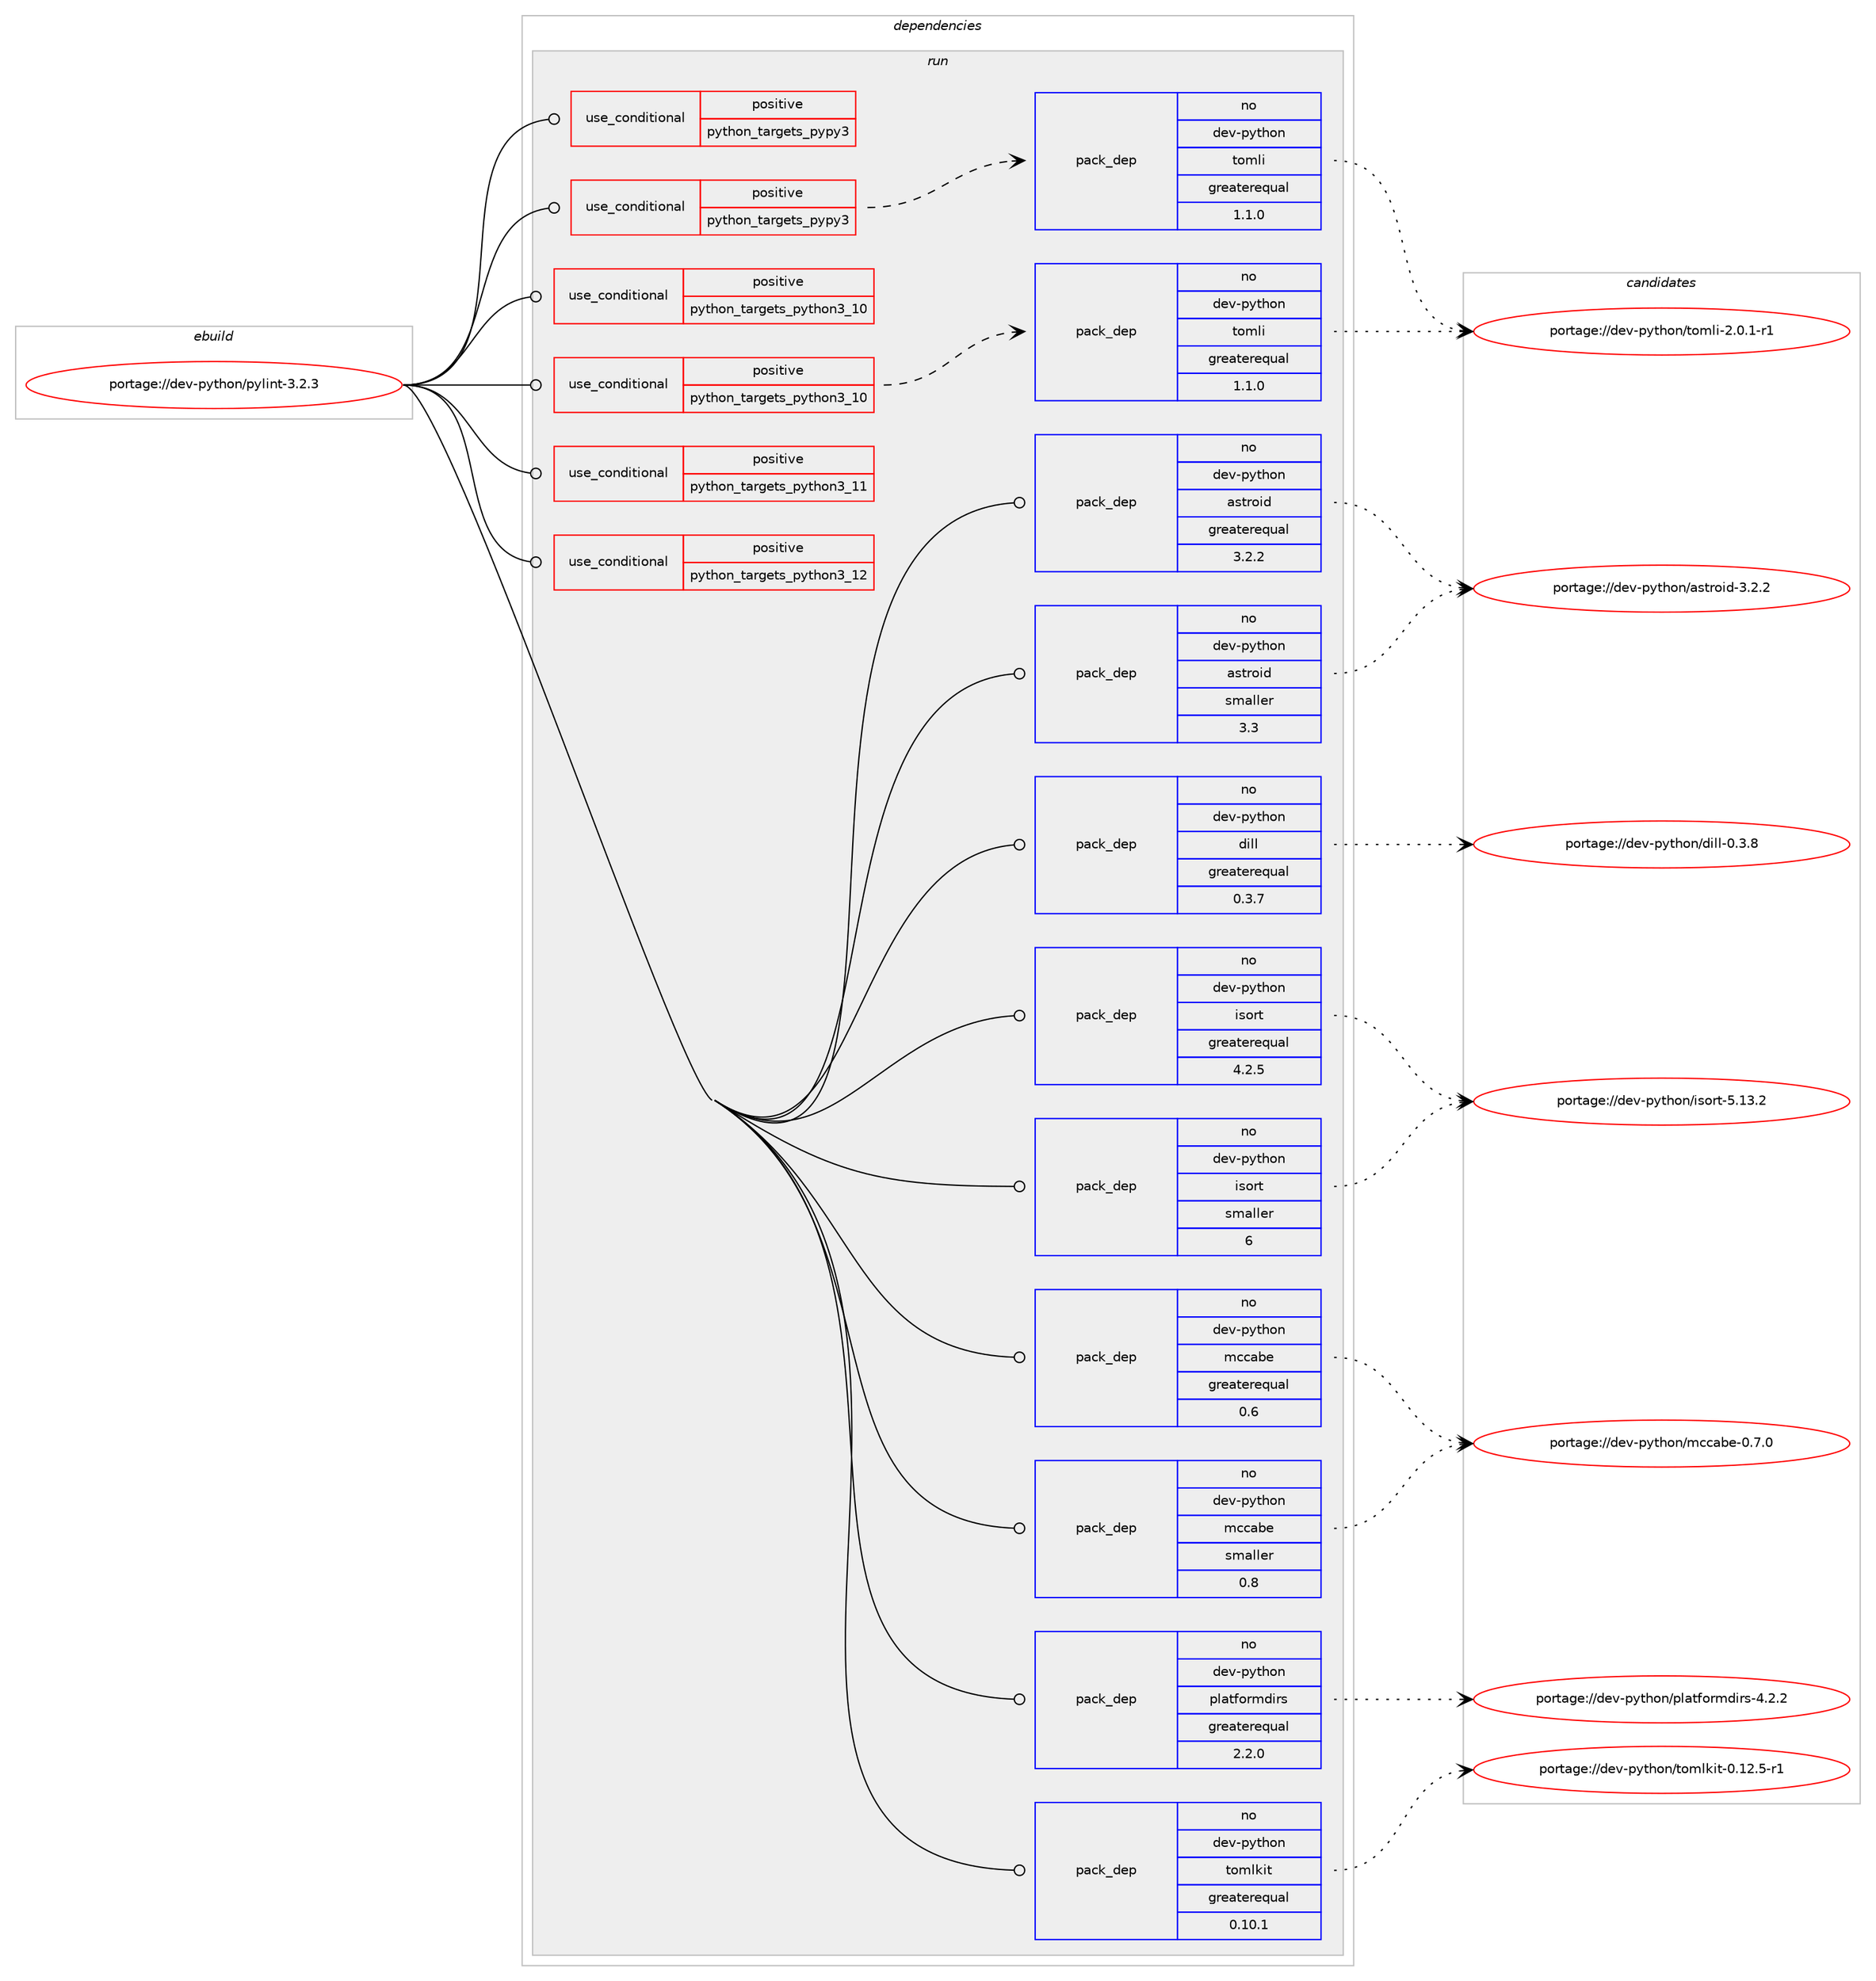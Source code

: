 digraph prolog {

# *************
# Graph options
# *************

newrank=true;
concentrate=true;
compound=true;
graph [rankdir=LR,fontname=Helvetica,fontsize=10,ranksep=1.5];#, ranksep=2.5, nodesep=0.2];
edge  [arrowhead=vee];
node  [fontname=Helvetica,fontsize=10];

# **********
# The ebuild
# **********

subgraph cluster_leftcol {
color=gray;
rank=same;
label=<<i>ebuild</i>>;
id [label="portage://dev-python/pylint-3.2.3", color=red, width=4, href="../dev-python/pylint-3.2.3.svg"];
}

# ****************
# The dependencies
# ****************

subgraph cluster_midcol {
color=gray;
label=<<i>dependencies</i>>;
subgraph cluster_compile {
fillcolor="#eeeeee";
style=filled;
label=<<i>compile</i>>;
}
subgraph cluster_compileandrun {
fillcolor="#eeeeee";
style=filled;
label=<<i>compile and run</i>>;
}
subgraph cluster_run {
fillcolor="#eeeeee";
style=filled;
label=<<i>run</i>>;
subgraph cond35969 {
dependency78800 [label=<<TABLE BORDER="0" CELLBORDER="1" CELLSPACING="0" CELLPADDING="4"><TR><TD ROWSPAN="3" CELLPADDING="10">use_conditional</TD></TR><TR><TD>positive</TD></TR><TR><TD>python_targets_pypy3</TD></TR></TABLE>>, shape=none, color=red];
# *** BEGIN UNKNOWN DEPENDENCY TYPE (TODO) ***
# dependency78800 -> package_dependency(portage://dev-python/pylint-3.2.3,run,no,dev-python,pypy3,none,[,,],any_same_slot,[use(enable(threads),positive)])
# *** END UNKNOWN DEPENDENCY TYPE (TODO) ***

}
id:e -> dependency78800:w [weight=20,style="solid",arrowhead="odot"];
subgraph cond35970 {
dependency78801 [label=<<TABLE BORDER="0" CELLBORDER="1" CELLSPACING="0" CELLPADDING="4"><TR><TD ROWSPAN="3" CELLPADDING="10">use_conditional</TD></TR><TR><TD>positive</TD></TR><TR><TD>python_targets_pypy3</TD></TR></TABLE>>, shape=none, color=red];
subgraph pack41610 {
dependency78802 [label=<<TABLE BORDER="0" CELLBORDER="1" CELLSPACING="0" CELLPADDING="4" WIDTH="220"><TR><TD ROWSPAN="6" CELLPADDING="30">pack_dep</TD></TR><TR><TD WIDTH="110">no</TD></TR><TR><TD>dev-python</TD></TR><TR><TD>tomli</TD></TR><TR><TD>greaterequal</TD></TR><TR><TD>1.1.0</TD></TR></TABLE>>, shape=none, color=blue];
}
dependency78801:e -> dependency78802:w [weight=20,style="dashed",arrowhead="vee"];
}
id:e -> dependency78801:w [weight=20,style="solid",arrowhead="odot"];
subgraph cond35971 {
dependency78803 [label=<<TABLE BORDER="0" CELLBORDER="1" CELLSPACING="0" CELLPADDING="4"><TR><TD ROWSPAN="3" CELLPADDING="10">use_conditional</TD></TR><TR><TD>positive</TD></TR><TR><TD>python_targets_python3_10</TD></TR></TABLE>>, shape=none, color=red];
# *** BEGIN UNKNOWN DEPENDENCY TYPE (TODO) ***
# dependency78803 -> package_dependency(portage://dev-python/pylint-3.2.3,run,no,dev-lang,python,none,[,,],[slot(3.10)],[use(enable(threads),positive)])
# *** END UNKNOWN DEPENDENCY TYPE (TODO) ***

}
id:e -> dependency78803:w [weight=20,style="solid",arrowhead="odot"];
subgraph cond35972 {
dependency78804 [label=<<TABLE BORDER="0" CELLBORDER="1" CELLSPACING="0" CELLPADDING="4"><TR><TD ROWSPAN="3" CELLPADDING="10">use_conditional</TD></TR><TR><TD>positive</TD></TR><TR><TD>python_targets_python3_10</TD></TR></TABLE>>, shape=none, color=red];
subgraph pack41611 {
dependency78805 [label=<<TABLE BORDER="0" CELLBORDER="1" CELLSPACING="0" CELLPADDING="4" WIDTH="220"><TR><TD ROWSPAN="6" CELLPADDING="30">pack_dep</TD></TR><TR><TD WIDTH="110">no</TD></TR><TR><TD>dev-python</TD></TR><TR><TD>tomli</TD></TR><TR><TD>greaterequal</TD></TR><TR><TD>1.1.0</TD></TR></TABLE>>, shape=none, color=blue];
}
dependency78804:e -> dependency78805:w [weight=20,style="dashed",arrowhead="vee"];
}
id:e -> dependency78804:w [weight=20,style="solid",arrowhead="odot"];
subgraph cond35973 {
dependency78806 [label=<<TABLE BORDER="0" CELLBORDER="1" CELLSPACING="0" CELLPADDING="4"><TR><TD ROWSPAN="3" CELLPADDING="10">use_conditional</TD></TR><TR><TD>positive</TD></TR><TR><TD>python_targets_python3_11</TD></TR></TABLE>>, shape=none, color=red];
# *** BEGIN UNKNOWN DEPENDENCY TYPE (TODO) ***
# dependency78806 -> package_dependency(portage://dev-python/pylint-3.2.3,run,no,dev-lang,python,none,[,,],[slot(3.11)],[use(enable(threads),positive)])
# *** END UNKNOWN DEPENDENCY TYPE (TODO) ***

}
id:e -> dependency78806:w [weight=20,style="solid",arrowhead="odot"];
subgraph cond35974 {
dependency78807 [label=<<TABLE BORDER="0" CELLBORDER="1" CELLSPACING="0" CELLPADDING="4"><TR><TD ROWSPAN="3" CELLPADDING="10">use_conditional</TD></TR><TR><TD>positive</TD></TR><TR><TD>python_targets_python3_12</TD></TR></TABLE>>, shape=none, color=red];
# *** BEGIN UNKNOWN DEPENDENCY TYPE (TODO) ***
# dependency78807 -> package_dependency(portage://dev-python/pylint-3.2.3,run,no,dev-lang,python,none,[,,],[slot(3.12)],[use(enable(threads),positive)])
# *** END UNKNOWN DEPENDENCY TYPE (TODO) ***

}
id:e -> dependency78807:w [weight=20,style="solid",arrowhead="odot"];
subgraph pack41612 {
dependency78808 [label=<<TABLE BORDER="0" CELLBORDER="1" CELLSPACING="0" CELLPADDING="4" WIDTH="220"><TR><TD ROWSPAN="6" CELLPADDING="30">pack_dep</TD></TR><TR><TD WIDTH="110">no</TD></TR><TR><TD>dev-python</TD></TR><TR><TD>astroid</TD></TR><TR><TD>greaterequal</TD></TR><TR><TD>3.2.2</TD></TR></TABLE>>, shape=none, color=blue];
}
id:e -> dependency78808:w [weight=20,style="solid",arrowhead="odot"];
subgraph pack41613 {
dependency78809 [label=<<TABLE BORDER="0" CELLBORDER="1" CELLSPACING="0" CELLPADDING="4" WIDTH="220"><TR><TD ROWSPAN="6" CELLPADDING="30">pack_dep</TD></TR><TR><TD WIDTH="110">no</TD></TR><TR><TD>dev-python</TD></TR><TR><TD>astroid</TD></TR><TR><TD>smaller</TD></TR><TR><TD>3.3</TD></TR></TABLE>>, shape=none, color=blue];
}
id:e -> dependency78809:w [weight=20,style="solid",arrowhead="odot"];
subgraph pack41614 {
dependency78810 [label=<<TABLE BORDER="0" CELLBORDER="1" CELLSPACING="0" CELLPADDING="4" WIDTH="220"><TR><TD ROWSPAN="6" CELLPADDING="30">pack_dep</TD></TR><TR><TD WIDTH="110">no</TD></TR><TR><TD>dev-python</TD></TR><TR><TD>dill</TD></TR><TR><TD>greaterequal</TD></TR><TR><TD>0.3.7</TD></TR></TABLE>>, shape=none, color=blue];
}
id:e -> dependency78810:w [weight=20,style="solid",arrowhead="odot"];
subgraph pack41615 {
dependency78811 [label=<<TABLE BORDER="0" CELLBORDER="1" CELLSPACING="0" CELLPADDING="4" WIDTH="220"><TR><TD ROWSPAN="6" CELLPADDING="30">pack_dep</TD></TR><TR><TD WIDTH="110">no</TD></TR><TR><TD>dev-python</TD></TR><TR><TD>isort</TD></TR><TR><TD>greaterequal</TD></TR><TR><TD>4.2.5</TD></TR></TABLE>>, shape=none, color=blue];
}
id:e -> dependency78811:w [weight=20,style="solid",arrowhead="odot"];
subgraph pack41616 {
dependency78812 [label=<<TABLE BORDER="0" CELLBORDER="1" CELLSPACING="0" CELLPADDING="4" WIDTH="220"><TR><TD ROWSPAN="6" CELLPADDING="30">pack_dep</TD></TR><TR><TD WIDTH="110">no</TD></TR><TR><TD>dev-python</TD></TR><TR><TD>isort</TD></TR><TR><TD>smaller</TD></TR><TR><TD>6</TD></TR></TABLE>>, shape=none, color=blue];
}
id:e -> dependency78812:w [weight=20,style="solid",arrowhead="odot"];
subgraph pack41617 {
dependency78813 [label=<<TABLE BORDER="0" CELLBORDER="1" CELLSPACING="0" CELLPADDING="4" WIDTH="220"><TR><TD ROWSPAN="6" CELLPADDING="30">pack_dep</TD></TR><TR><TD WIDTH="110">no</TD></TR><TR><TD>dev-python</TD></TR><TR><TD>mccabe</TD></TR><TR><TD>greaterequal</TD></TR><TR><TD>0.6</TD></TR></TABLE>>, shape=none, color=blue];
}
id:e -> dependency78813:w [weight=20,style="solid",arrowhead="odot"];
subgraph pack41618 {
dependency78814 [label=<<TABLE BORDER="0" CELLBORDER="1" CELLSPACING="0" CELLPADDING="4" WIDTH="220"><TR><TD ROWSPAN="6" CELLPADDING="30">pack_dep</TD></TR><TR><TD WIDTH="110">no</TD></TR><TR><TD>dev-python</TD></TR><TR><TD>mccabe</TD></TR><TR><TD>smaller</TD></TR><TR><TD>0.8</TD></TR></TABLE>>, shape=none, color=blue];
}
id:e -> dependency78814:w [weight=20,style="solid",arrowhead="odot"];
subgraph pack41619 {
dependency78815 [label=<<TABLE BORDER="0" CELLBORDER="1" CELLSPACING="0" CELLPADDING="4" WIDTH="220"><TR><TD ROWSPAN="6" CELLPADDING="30">pack_dep</TD></TR><TR><TD WIDTH="110">no</TD></TR><TR><TD>dev-python</TD></TR><TR><TD>platformdirs</TD></TR><TR><TD>greaterequal</TD></TR><TR><TD>2.2.0</TD></TR></TABLE>>, shape=none, color=blue];
}
id:e -> dependency78815:w [weight=20,style="solid",arrowhead="odot"];
subgraph pack41620 {
dependency78816 [label=<<TABLE BORDER="0" CELLBORDER="1" CELLSPACING="0" CELLPADDING="4" WIDTH="220"><TR><TD ROWSPAN="6" CELLPADDING="30">pack_dep</TD></TR><TR><TD WIDTH="110">no</TD></TR><TR><TD>dev-python</TD></TR><TR><TD>tomlkit</TD></TR><TR><TD>greaterequal</TD></TR><TR><TD>0.10.1</TD></TR></TABLE>>, shape=none, color=blue];
}
id:e -> dependency78816:w [weight=20,style="solid",arrowhead="odot"];
}
}

# **************
# The candidates
# **************

subgraph cluster_choices {
rank=same;
color=gray;
label=<<i>candidates</i>>;

subgraph choice41610 {
color=black;
nodesep=1;
choice10010111845112121116104111110471161111091081054550464846494511449 [label="portage://dev-python/tomli-2.0.1-r1", color=red, width=4,href="../dev-python/tomli-2.0.1-r1.svg"];
dependency78802:e -> choice10010111845112121116104111110471161111091081054550464846494511449:w [style=dotted,weight="100"];
}
subgraph choice41611 {
color=black;
nodesep=1;
choice10010111845112121116104111110471161111091081054550464846494511449 [label="portage://dev-python/tomli-2.0.1-r1", color=red, width=4,href="../dev-python/tomli-2.0.1-r1.svg"];
dependency78805:e -> choice10010111845112121116104111110471161111091081054550464846494511449:w [style=dotted,weight="100"];
}
subgraph choice41612 {
color=black;
nodesep=1;
choice100101118451121211161041111104797115116114111105100455146504650 [label="portage://dev-python/astroid-3.2.2", color=red, width=4,href="../dev-python/astroid-3.2.2.svg"];
dependency78808:e -> choice100101118451121211161041111104797115116114111105100455146504650:w [style=dotted,weight="100"];
}
subgraph choice41613 {
color=black;
nodesep=1;
choice100101118451121211161041111104797115116114111105100455146504650 [label="portage://dev-python/astroid-3.2.2", color=red, width=4,href="../dev-python/astroid-3.2.2.svg"];
dependency78809:e -> choice100101118451121211161041111104797115116114111105100455146504650:w [style=dotted,weight="100"];
}
subgraph choice41614 {
color=black;
nodesep=1;
choice1001011184511212111610411111047100105108108454846514656 [label="portage://dev-python/dill-0.3.8", color=red, width=4,href="../dev-python/dill-0.3.8.svg"];
dependency78810:e -> choice1001011184511212111610411111047100105108108454846514656:w [style=dotted,weight="100"];
}
subgraph choice41615 {
color=black;
nodesep=1;
choice100101118451121211161041111104710511511111411645534649514650 [label="portage://dev-python/isort-5.13.2", color=red, width=4,href="../dev-python/isort-5.13.2.svg"];
dependency78811:e -> choice100101118451121211161041111104710511511111411645534649514650:w [style=dotted,weight="100"];
}
subgraph choice41616 {
color=black;
nodesep=1;
choice100101118451121211161041111104710511511111411645534649514650 [label="portage://dev-python/isort-5.13.2", color=red, width=4,href="../dev-python/isort-5.13.2.svg"];
dependency78812:e -> choice100101118451121211161041111104710511511111411645534649514650:w [style=dotted,weight="100"];
}
subgraph choice41617 {
color=black;
nodesep=1;
choice100101118451121211161041111104710999999798101454846554648 [label="portage://dev-python/mccabe-0.7.0", color=red, width=4,href="../dev-python/mccabe-0.7.0.svg"];
dependency78813:e -> choice100101118451121211161041111104710999999798101454846554648:w [style=dotted,weight="100"];
}
subgraph choice41618 {
color=black;
nodesep=1;
choice100101118451121211161041111104710999999798101454846554648 [label="portage://dev-python/mccabe-0.7.0", color=red, width=4,href="../dev-python/mccabe-0.7.0.svg"];
dependency78814:e -> choice100101118451121211161041111104710999999798101454846554648:w [style=dotted,weight="100"];
}
subgraph choice41619 {
color=black;
nodesep=1;
choice100101118451121211161041111104711210897116102111114109100105114115455246504650 [label="portage://dev-python/platformdirs-4.2.2", color=red, width=4,href="../dev-python/platformdirs-4.2.2.svg"];
dependency78815:e -> choice100101118451121211161041111104711210897116102111114109100105114115455246504650:w [style=dotted,weight="100"];
}
subgraph choice41620 {
color=black;
nodesep=1;
choice1001011184511212111610411111047116111109108107105116454846495046534511449 [label="portage://dev-python/tomlkit-0.12.5-r1", color=red, width=4,href="../dev-python/tomlkit-0.12.5-r1.svg"];
dependency78816:e -> choice1001011184511212111610411111047116111109108107105116454846495046534511449:w [style=dotted,weight="100"];
}
}

}
